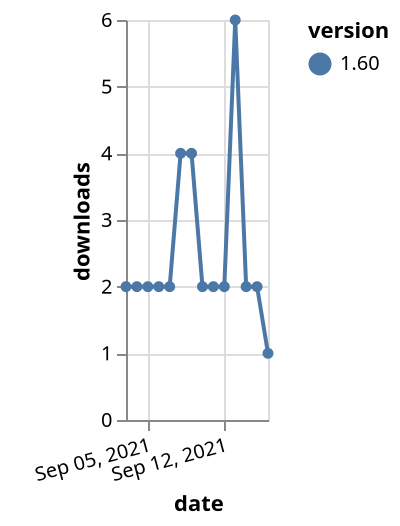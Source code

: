 {"$schema": "https://vega.github.io/schema/vega-lite/v5.json", "description": "A simple bar chart with embedded data.", "data": {"values": [{"date": "2021-09-03", "total": 2737, "delta": 2, "version": "1.60"}, {"date": "2021-09-04", "total": 2739, "delta": 2, "version": "1.60"}, {"date": "2021-09-05", "total": 2741, "delta": 2, "version": "1.60"}, {"date": "2021-09-06", "total": 2743, "delta": 2, "version": "1.60"}, {"date": "2021-09-07", "total": 2745, "delta": 2, "version": "1.60"}, {"date": "2021-09-08", "total": 2749, "delta": 4, "version": "1.60"}, {"date": "2021-09-09", "total": 2753, "delta": 4, "version": "1.60"}, {"date": "2021-09-10", "total": 2755, "delta": 2, "version": "1.60"}, {"date": "2021-09-11", "total": 2757, "delta": 2, "version": "1.60"}, {"date": "2021-09-12", "total": 2759, "delta": 2, "version": "1.60"}, {"date": "2021-09-13", "total": 2765, "delta": 6, "version": "1.60"}, {"date": "2021-09-14", "total": 2767, "delta": 2, "version": "1.60"}, {"date": "2021-09-15", "total": 2769, "delta": 2, "version": "1.60"}, {"date": "2021-09-16", "total": 2770, "delta": 1, "version": "1.60"}]}, "width": "container", "mark": {"type": "line", "point": {"filled": true}}, "encoding": {"x": {"field": "date", "type": "temporal", "timeUnit": "yearmonthdate", "title": "date", "axis": {"labelAngle": -15}}, "y": {"field": "delta", "type": "quantitative", "title": "downloads"}, "color": {"field": "version", "type": "nominal"}, "tooltip": {"field": "delta"}}}